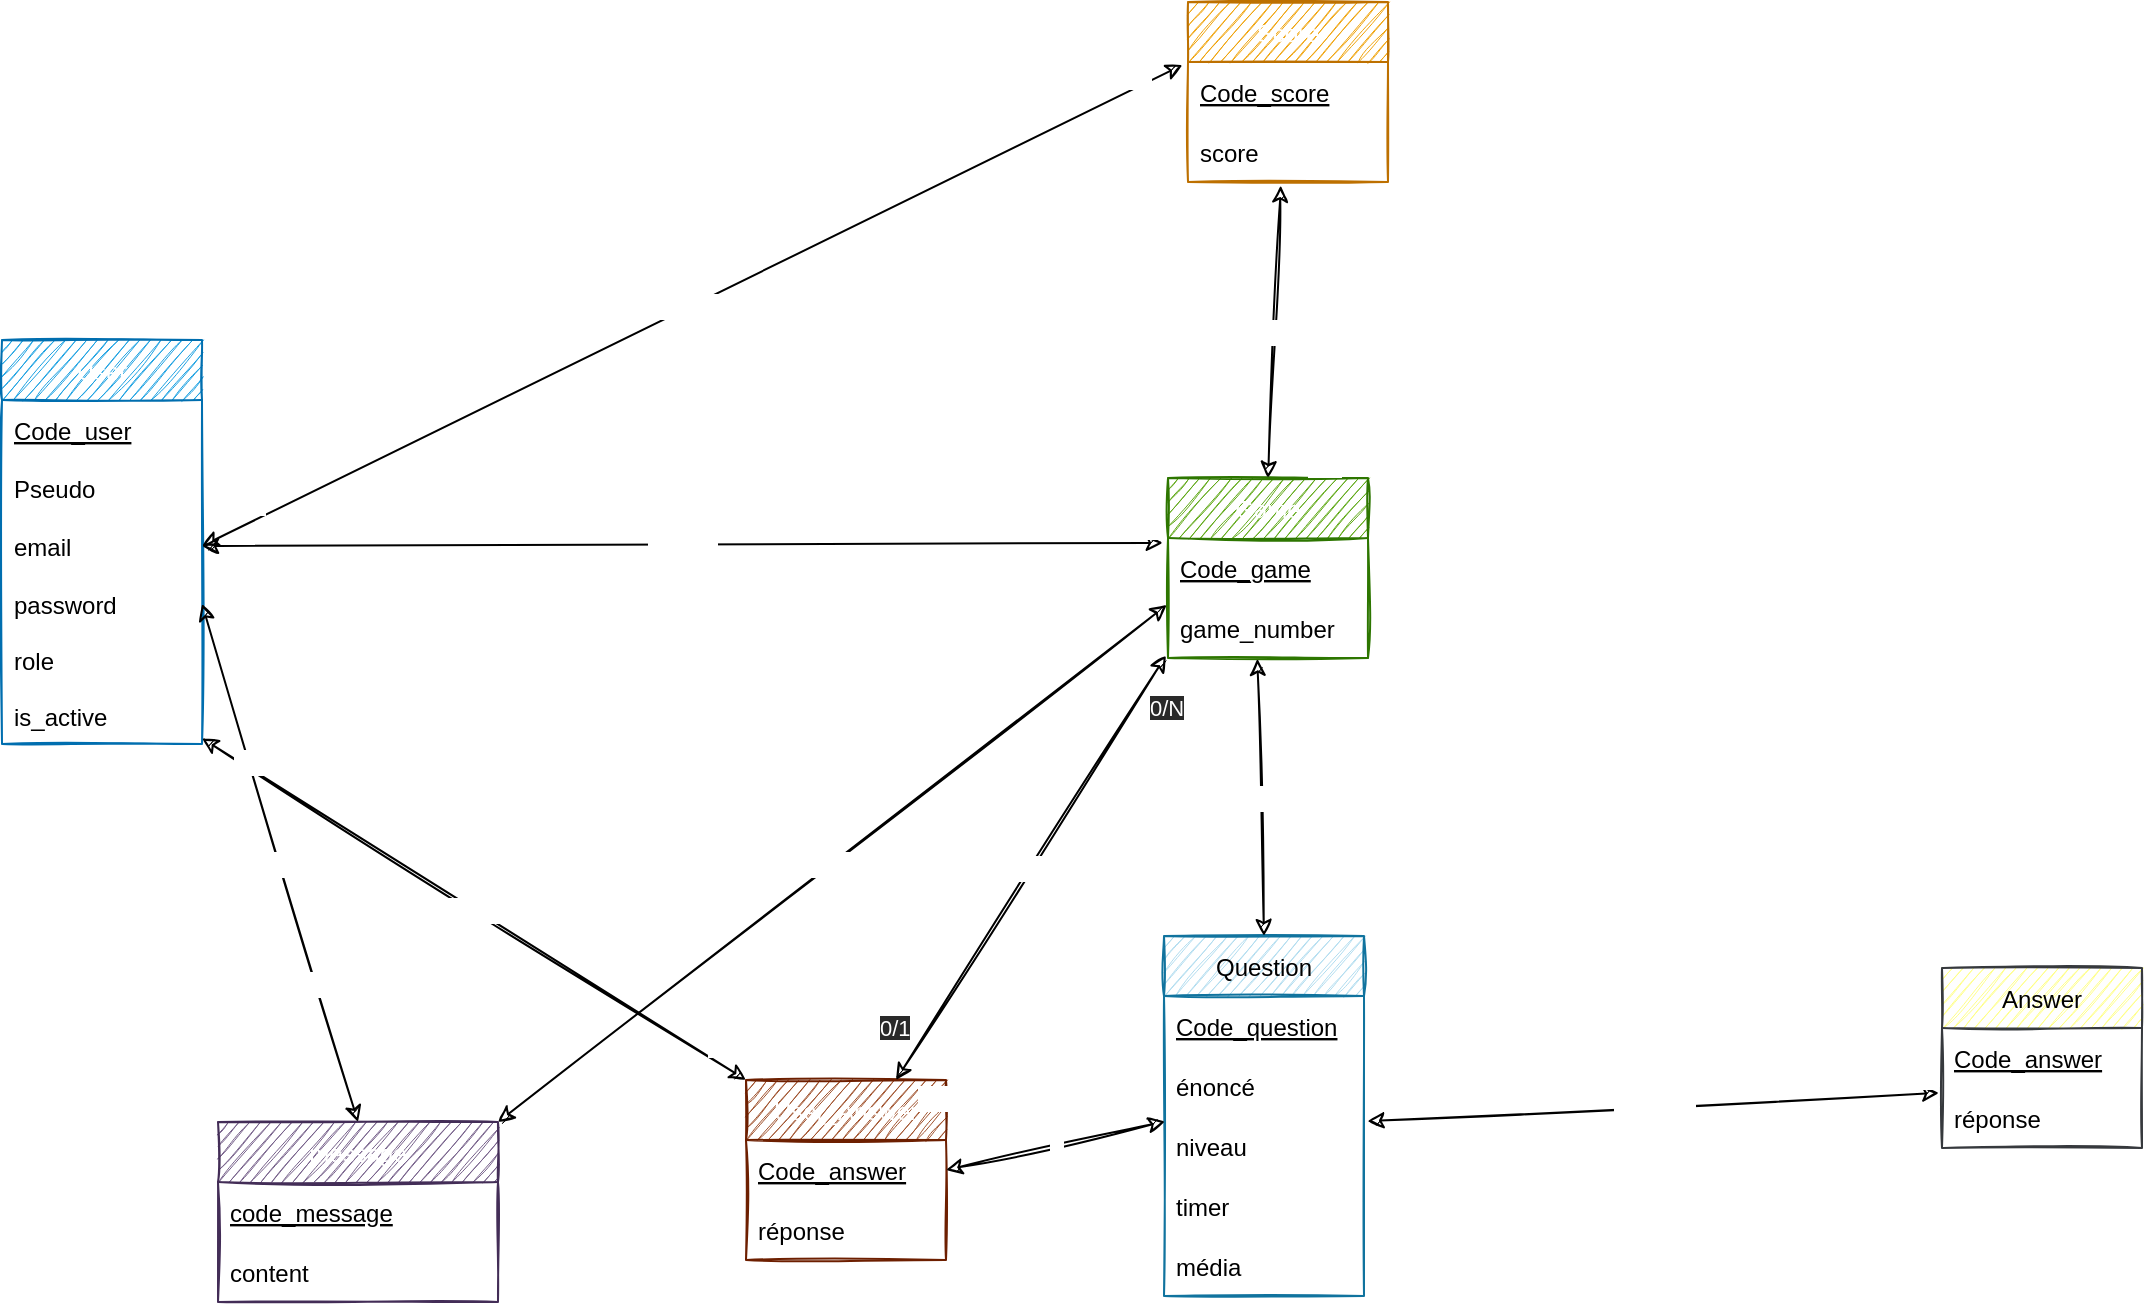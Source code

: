 <mxfile>
    <diagram id="3xxxpGB8uzVEkUUVOhj-" name="Page-1">
        <mxGraphModel dx="3107" dy="1692" grid="0" gridSize="10" guides="1" tooltips="1" connect="1" arrows="1" fold="1" page="0" pageScale="1" pageWidth="827" pageHeight="1169" background="none" math="0" shadow="0">
            <root>
                <mxCell id="0"/>
                <mxCell id="1" parent="0"/>
                <mxCell id="93" value="User" style="swimlane;fontStyle=0;childLayout=stackLayout;horizontal=1;startSize=30;horizontalStack=0;resizeParent=1;resizeParentMax=0;resizeLast=0;collapsible=1;marginBottom=0;fillColor=#1ba1e2;fontColor=#ffffff;strokeColor=#006EAF;rounded=0;sketch=1;" parent="1" vertex="1">
                    <mxGeometry x="-1635" y="-616" width="100" height="202" as="geometry">
                        <mxRectangle x="-1184" y="-603" width="52" height="30" as="alternateBounds"/>
                    </mxGeometry>
                </mxCell>
                <mxCell id="94" value="Code_user" style="text;strokeColor=none;fillColor=none;align=left;verticalAlign=middle;spacingLeft=4;spacingRight=4;overflow=hidden;points=[[0,0.5],[1,0.5]];portConstraint=eastwest;rotatable=0;fontStyle=4;rounded=0;sketch=1;" parent="93" vertex="1">
                    <mxGeometry y="30" width="100" height="30" as="geometry"/>
                </mxCell>
                <mxCell id="96" value="Pseudo" style="text;strokeColor=none;fillColor=none;align=left;verticalAlign=middle;spacingLeft=4;spacingRight=4;overflow=hidden;points=[[0,0.5],[1,0.5]];portConstraint=eastwest;rotatable=0;rounded=0;sketch=1;" parent="93" vertex="1">
                    <mxGeometry y="60" width="100" height="28" as="geometry"/>
                </mxCell>
                <mxCell id="97" value="email" style="text;strokeColor=none;fillColor=none;align=left;verticalAlign=middle;spacingLeft=4;spacingRight=4;overflow=hidden;points=[[0,0.5],[1,0.5]];portConstraint=eastwest;rotatable=0;rounded=0;sketch=1;" parent="93" vertex="1">
                    <mxGeometry y="88" width="100" height="30" as="geometry"/>
                </mxCell>
                <mxCell id="105" value="password" style="text;strokeColor=none;fillColor=none;align=left;verticalAlign=middle;spacingLeft=4;spacingRight=4;overflow=hidden;points=[[0,0.5],[1,0.5]];portConstraint=eastwest;rotatable=0;rounded=0;sketch=1;" parent="93" vertex="1">
                    <mxGeometry y="118" width="100" height="28" as="geometry"/>
                </mxCell>
                <mxCell id="107" value="role" style="text;strokeColor=none;fillColor=none;align=left;verticalAlign=middle;spacingLeft=4;spacingRight=4;overflow=hidden;points=[[0,0.5],[1,0.5]];portConstraint=eastwest;rotatable=0;rounded=0;sketch=1;" parent="93" vertex="1">
                    <mxGeometry y="146" width="100" height="28" as="geometry"/>
                </mxCell>
                <mxCell id="108" value="is_active" style="text;strokeColor=none;fillColor=none;align=left;verticalAlign=middle;spacingLeft=4;spacingRight=4;overflow=hidden;points=[[0,0.5],[1,0.5]];portConstraint=eastwest;rotatable=0;rounded=0;sketch=1;" parent="93" vertex="1">
                    <mxGeometry y="174" width="100" height="28" as="geometry"/>
                </mxCell>
                <mxCell id="109" value="Game" style="swimlane;fontStyle=0;childLayout=stackLayout;horizontal=1;startSize=30;horizontalStack=0;resizeParent=1;resizeParentMax=0;resizeLast=0;collapsible=1;marginBottom=0;fillColor=#60a917;fontColor=#ffffff;strokeColor=#2D7600;rounded=0;sketch=1;" parent="1" vertex="1">
                    <mxGeometry x="-1052" y="-547" width="100" height="90" as="geometry">
                        <mxRectangle x="-1184" y="-603" width="52" height="30" as="alternateBounds"/>
                    </mxGeometry>
                </mxCell>
                <mxCell id="110" value="Code_game" style="text;strokeColor=none;fillColor=none;align=left;verticalAlign=middle;spacingLeft=4;spacingRight=4;overflow=hidden;points=[[0,0.5],[1,0.5]];portConstraint=eastwest;rotatable=0;fontStyle=4;rounded=0;sketch=1;" parent="109" vertex="1">
                    <mxGeometry y="30" width="100" height="30" as="geometry"/>
                </mxCell>
                <mxCell id="279" value="game_number" style="text;strokeColor=none;fillColor=none;align=left;verticalAlign=middle;spacingLeft=4;spacingRight=4;overflow=hidden;points=[[0,0.5],[1,0.5]];portConstraint=eastwest;rotatable=0;fontStyle=0;rounded=0;sketch=1;" parent="109" vertex="1">
                    <mxGeometry y="60" width="100" height="30" as="geometry"/>
                </mxCell>
                <mxCell id="122" value="Score" style="swimlane;fontStyle=0;childLayout=stackLayout;horizontal=1;startSize=30;horizontalStack=0;resizeParent=1;resizeParentMax=0;resizeLast=0;collapsible=1;marginBottom=0;fillColor=#f0a30a;strokeColor=#BD7000;rounded=0;fontColor=#FFFFFF;sketch=1;" parent="1" vertex="1">
                    <mxGeometry x="-1042" y="-785" width="100" height="90" as="geometry">
                        <mxRectangle x="-1184" y="-603" width="52" height="30" as="alternateBounds"/>
                    </mxGeometry>
                </mxCell>
                <mxCell id="123" value="Code_score" style="text;strokeColor=none;fillColor=none;align=left;verticalAlign=middle;spacingLeft=4;spacingRight=4;overflow=hidden;points=[[0,0.5],[1,0.5]];portConstraint=eastwest;rotatable=0;fontStyle=4;rounded=0;sketch=1;" parent="122" vertex="1">
                    <mxGeometry y="30" width="100" height="30" as="geometry"/>
                </mxCell>
                <mxCell id="267" value="score" style="text;strokeColor=none;fillColor=none;align=left;verticalAlign=middle;spacingLeft=4;spacingRight=4;overflow=hidden;points=[[0,0.5],[1,0.5]];portConstraint=eastwest;rotatable=0;fontStyle=0;rounded=0;sketch=1;" parent="122" vertex="1">
                    <mxGeometry y="60" width="100" height="30" as="geometry"/>
                </mxCell>
                <mxCell id="147" value="" style="endArrow=classic;html=1;fontColor=#FFFFFF;startArrow=classic;startFill=1;entryX=-0.028;entryY=0.05;entryDx=0;entryDy=0;entryPerimeter=0;exitX=1;exitY=0.5;exitDx=0;exitDy=0;sketch=1;" parent="1" source="97" target="123" edge="1">
                    <mxGeometry relative="1" as="geometry">
                        <mxPoint x="-1187" y="-545" as="sourcePoint"/>
                        <mxPoint x="-923" y="-702" as="targetPoint"/>
                    </mxGeometry>
                </mxCell>
                <mxCell id="148" value="Obtient" style="edgeLabel;resizable=0;html=1;align=center;verticalAlign=middle;fontColor=#FFFFFF;sketch=1;" parent="147" connectable="0" vertex="1">
                    <mxGeometry relative="1" as="geometry"/>
                </mxCell>
                <mxCell id="149" value="0/N" style="edgeLabel;resizable=0;html=1;align=left;verticalAlign=bottom;fontColor=#FFFFFF;sketch=1;" parent="147" connectable="0" vertex="1">
                    <mxGeometry x="-1" relative="1" as="geometry">
                        <mxPoint x="13" y="-14" as="offset"/>
                    </mxGeometry>
                </mxCell>
                <mxCell id="150" value="1/1" style="edgeLabel;resizable=0;html=1;align=right;verticalAlign=bottom;fontColor=#FFFFFF;sketch=1;" parent="147" connectable="0" vertex="1">
                    <mxGeometry x="1" relative="1" as="geometry">
                        <mxPoint x="-15" y="14" as="offset"/>
                    </mxGeometry>
                </mxCell>
                <mxCell id="158" value="" style="endArrow=classic;html=1;fontColor=#FFFFFF;entryX=-0.026;entryY=0.081;entryDx=0;entryDy=0;entryPerimeter=0;startArrow=classic;startFill=1;exitX=1;exitY=0.5;exitDx=0;exitDy=0;sketch=1;" parent="1" source="97" target="110" edge="1">
                    <mxGeometry relative="1" as="geometry">
                        <mxPoint x="-1193" y="-545" as="sourcePoint"/>
                        <mxPoint x="-964" y="-714" as="targetPoint"/>
                    </mxGeometry>
                </mxCell>
                <mxCell id="159" value="Rejoint" style="edgeLabel;resizable=0;html=1;align=center;verticalAlign=middle;fontColor=#FFFFFF;sketch=1;" parent="158" connectable="0" vertex="1">
                    <mxGeometry relative="1" as="geometry"/>
                </mxCell>
                <mxCell id="160" value="0/N" style="edgeLabel;resizable=0;html=1;align=left;verticalAlign=bottom;fontColor=#FFFFFF;sketch=1;" parent="158" connectable="0" vertex="1">
                    <mxGeometry x="-1" relative="1" as="geometry">
                        <mxPoint x="14" y="20" as="offset"/>
                    </mxGeometry>
                </mxCell>
                <mxCell id="161" value="1/N" style="edgeLabel;resizable=0;html=1;align=right;verticalAlign=bottom;fontColor=#FFFFFF;sketch=1;" parent="158" connectable="0" vertex="1">
                    <mxGeometry x="1" relative="1" as="geometry"/>
                </mxCell>
                <mxCell id="162" value="Question" style="swimlane;fontStyle=0;childLayout=stackLayout;horizontal=1;startSize=30;horizontalStack=0;resizeParent=1;resizeParentMax=0;resizeLast=0;collapsible=1;marginBottom=0;fillColor=#b1ddf0;strokeColor=#10739e;rounded=0;sketch=1;" parent="1" vertex="1">
                    <mxGeometry x="-1054" y="-318" width="100" height="180" as="geometry">
                        <mxRectangle x="-1184" y="-603" width="52" height="30" as="alternateBounds"/>
                    </mxGeometry>
                </mxCell>
                <mxCell id="171" value="Code_question" style="text;strokeColor=none;fillColor=none;align=left;verticalAlign=middle;spacingLeft=4;spacingRight=4;overflow=hidden;points=[[0,0.5],[1,0.5]];portConstraint=eastwest;rotatable=0;fontStyle=4;rounded=0;sketch=1;" parent="162" vertex="1">
                    <mxGeometry y="30" width="100" height="30" as="geometry"/>
                </mxCell>
                <mxCell id="168" value="énoncé" style="text;strokeColor=none;fillColor=none;align=left;verticalAlign=middle;spacingLeft=4;spacingRight=4;overflow=hidden;points=[[0,0.5],[1,0.5]];portConstraint=eastwest;rotatable=0;fontStyle=0;rounded=0;sketch=1;" parent="162" vertex="1">
                    <mxGeometry y="60" width="100" height="30" as="geometry"/>
                </mxCell>
                <mxCell id="170" value="niveau" style="text;strokeColor=none;fillColor=none;align=left;verticalAlign=middle;spacingLeft=4;spacingRight=4;overflow=hidden;points=[[0,0.5],[1,0.5]];portConstraint=eastwest;rotatable=0;fontStyle=0;rounded=0;sketch=1;" parent="162" vertex="1">
                    <mxGeometry y="90" width="100" height="30" as="geometry"/>
                </mxCell>
                <mxCell id="172" value="timer" style="text;strokeColor=none;fillColor=none;align=left;verticalAlign=middle;spacingLeft=4;spacingRight=4;overflow=hidden;points=[[0,0.5],[1,0.5]];portConstraint=eastwest;rotatable=0;fontStyle=0;rounded=0;sketch=1;" parent="162" vertex="1">
                    <mxGeometry y="120" width="100" height="30" as="geometry"/>
                </mxCell>
                <mxCell id="163" value="média" style="text;strokeColor=none;fillColor=none;align=left;verticalAlign=middle;spacingLeft=4;spacingRight=4;overflow=hidden;points=[[0,0.5],[1,0.5]];portConstraint=eastwest;rotatable=0;fontStyle=0;rounded=0;sketch=1;" parent="162" vertex="1">
                    <mxGeometry y="150" width="100" height="30" as="geometry"/>
                </mxCell>
                <mxCell id="164" value="Answer" style="swimlane;fontStyle=0;childLayout=stackLayout;horizontal=1;startSize=30;horizontalStack=0;resizeParent=1;resizeParentMax=0;resizeLast=0;collapsible=1;marginBottom=0;fillColor=#ffff88;strokeColor=#36393d;rounded=0;sketch=1;" parent="1" vertex="1">
                    <mxGeometry x="-665" y="-302" width="100" height="90" as="geometry">
                        <mxRectangle x="-1184" y="-603" width="52" height="30" as="alternateBounds"/>
                    </mxGeometry>
                </mxCell>
                <mxCell id="174" value="Code_answer" style="text;strokeColor=none;fillColor=none;align=left;verticalAlign=middle;spacingLeft=4;spacingRight=4;overflow=hidden;points=[[0,0.5],[1,0.5]];portConstraint=eastwest;rotatable=0;fontStyle=4;rounded=0;sketch=1;" parent="164" vertex="1">
                    <mxGeometry y="30" width="100" height="30" as="geometry"/>
                </mxCell>
                <mxCell id="173" value="réponse" style="text;strokeColor=none;fillColor=none;align=left;verticalAlign=middle;spacingLeft=4;spacingRight=4;overflow=hidden;points=[[0,0.5],[1,0.5]];portConstraint=eastwest;rotatable=0;fontStyle=0;rounded=0;sketch=1;" parent="164" vertex="1">
                    <mxGeometry y="60" width="100" height="30" as="geometry"/>
                </mxCell>
                <mxCell id="175" value="" style="endArrow=classic;html=1;fontColor=#FFFFFF;entryX=-0.015;entryY=0.082;entryDx=0;entryDy=0;entryPerimeter=0;exitX=1.017;exitY=1.086;exitDx=0;exitDy=0;exitPerimeter=0;startArrow=classic;startFill=1;sketch=1;" parent="1" source="168" target="173" edge="1">
                    <mxGeometry relative="1" as="geometry">
                        <mxPoint x="-1122" y="-294.43" as="sourcePoint"/>
                        <mxPoint x="-812.6" y="-297.0" as="targetPoint"/>
                    </mxGeometry>
                </mxCell>
                <mxCell id="176" value="possède" style="edgeLabel;resizable=0;html=1;align=center;verticalAlign=middle;fontColor=#FFFFFF;sketch=1;" parent="175" connectable="0" vertex="1">
                    <mxGeometry relative="1" as="geometry"/>
                </mxCell>
                <mxCell id="177" value="0/1" style="edgeLabel;resizable=0;html=1;align=left;verticalAlign=bottom;fontColor=#FFFFFF;sketch=1;" parent="175" connectable="0" vertex="1">
                    <mxGeometry x="-1" relative="1" as="geometry">
                        <mxPoint y="21" as="offset"/>
                    </mxGeometry>
                </mxCell>
                <mxCell id="178" value="1/1" style="edgeLabel;resizable=0;html=1;align=right;verticalAlign=bottom;fontColor=#FFFFFF;sketch=1;" parent="175" connectable="0" vertex="1">
                    <mxGeometry x="1" relative="1" as="geometry"/>
                </mxCell>
                <mxCell id="179" value="" style="endArrow=classic;html=1;fontColor=#FFFFFF;entryX=0.447;entryY=1.013;entryDx=0;entryDy=0;entryPerimeter=0;startArrow=classic;startFill=1;exitX=0.5;exitY=0;exitDx=0;exitDy=0;sketch=1;" parent="1" source="162" target="279" edge="1">
                    <mxGeometry relative="1" as="geometry">
                        <mxPoint x="-1183" y="-532" as="sourcePoint"/>
                        <mxPoint x="-873.6" y="-534.57" as="targetPoint"/>
                    </mxGeometry>
                </mxCell>
                <mxCell id="180" value="Comprends" style="edgeLabel;resizable=0;html=1;align=center;verticalAlign=middle;fontColor=#FFFFFF;sketch=1;" parent="179" connectable="0" vertex="1">
                    <mxGeometry relative="1" as="geometry"/>
                </mxCell>
                <mxCell id="181" value="0/N" style="edgeLabel;resizable=0;html=1;align=left;verticalAlign=bottom;fontColor=#FFFFFF;sketch=1;" parent="179" connectable="0" vertex="1">
                    <mxGeometry x="-1" relative="1" as="geometry">
                        <mxPoint y="-14" as="offset"/>
                    </mxGeometry>
                </mxCell>
                <mxCell id="182" value="N/N" style="edgeLabel;resizable=0;html=1;align=right;verticalAlign=bottom;fontColor=#FFFFFF;sketch=1;" parent="179" connectable="0" vertex="1">
                    <mxGeometry x="1" relative="1" as="geometry">
                        <mxPoint x="31" y="20" as="offset"/>
                    </mxGeometry>
                </mxCell>
                <mxCell id="183" value="" style="endArrow=classic;html=1;fontColor=#FFFFFF;startArrow=classic;startFill=1;entryX=0.464;entryY=1.06;entryDx=0;entryDy=0;entryPerimeter=0;exitX=0.5;exitY=0;exitDx=0;exitDy=0;sketch=1;" parent="1" source="109" target="267" edge="1">
                    <mxGeometry relative="1" as="geometry">
                        <mxPoint x="-828" y="-582" as="sourcePoint"/>
                        <mxPoint x="-838" y="-732" as="targetPoint"/>
                    </mxGeometry>
                </mxCell>
                <mxCell id="184" value="Attribue" style="edgeLabel;resizable=0;html=1;align=center;verticalAlign=middle;fontColor=#FFFFFF;sketch=1;" parent="183" connectable="0" vertex="1">
                    <mxGeometry relative="1" as="geometry"/>
                </mxCell>
                <mxCell id="185" value="1/N" style="edgeLabel;resizable=0;html=1;align=left;verticalAlign=bottom;fontColor=#FFFFFF;sketch=1;" parent="183" connectable="0" vertex="1">
                    <mxGeometry x="-1" relative="1" as="geometry">
                        <mxPoint x="18" y="1" as="offset"/>
                    </mxGeometry>
                </mxCell>
                <mxCell id="186" value="1/1" style="edgeLabel;resizable=0;html=1;align=right;verticalAlign=bottom;fontColor=#FFFFFF;sketch=1;" parent="183" connectable="0" vertex="1">
                    <mxGeometry x="1" relative="1" as="geometry">
                        <mxPoint x="-8" y="23" as="offset"/>
                    </mxGeometry>
                </mxCell>
                <mxCell id="187" value="message" style="swimlane;fontStyle=0;childLayout=stackLayout;horizontal=1;startSize=30;horizontalStack=0;resizeParent=1;resizeParentMax=0;resizeLast=0;collapsible=1;marginBottom=0;fillColor=#76608a;fontColor=#ffffff;strokeColor=#432D57;rounded=0;sketch=1;" parent="1" vertex="1">
                    <mxGeometry x="-1527" y="-225" width="140" height="90" as="geometry"/>
                </mxCell>
                <mxCell id="188" value="code_message" style="text;strokeColor=none;fillColor=none;align=left;verticalAlign=middle;spacingLeft=4;spacingRight=4;overflow=hidden;points=[[0,0.5],[1,0.5]];portConstraint=eastwest;rotatable=0;fontStyle=4;rounded=0;sketch=1;" parent="187" vertex="1">
                    <mxGeometry y="30" width="140" height="30" as="geometry"/>
                </mxCell>
                <mxCell id="189" value="content" style="text;strokeColor=none;fillColor=none;align=left;verticalAlign=middle;spacingLeft=4;spacingRight=4;overflow=hidden;points=[[0,0.5],[1,0.5]];portConstraint=eastwest;rotatable=0;rounded=0;sketch=1;" parent="187" vertex="1">
                    <mxGeometry y="60" width="140" height="30" as="geometry"/>
                </mxCell>
                <mxCell id="192" value="" style="endArrow=classic;html=1;fontColor=#FFFFFF;startArrow=classic;startFill=1;entryX=1;entryY=0.5;entryDx=0;entryDy=0;exitX=0.5;exitY=0;exitDx=0;exitDy=0;sketch=1;" parent="1" source="187" target="105" edge="1">
                    <mxGeometry relative="1" as="geometry">
                        <mxPoint x="-1215" y="-440" as="sourcePoint"/>
                        <mxPoint x="-1361.8" y="-459" as="targetPoint"/>
                    </mxGeometry>
                </mxCell>
                <mxCell id="193" value="Envoie" style="edgeLabel;resizable=0;html=1;align=center;verticalAlign=middle;fontColor=#FFFFFF;sketch=1;" parent="192" connectable="0" vertex="1">
                    <mxGeometry relative="1" as="geometry"/>
                </mxCell>
                <mxCell id="195" value="0/N" style="edgeLabel;resizable=0;html=1;align=right;verticalAlign=bottom;fontColor=#FFFFFF;sketch=1;" parent="192" connectable="0" vertex="1">
                    <mxGeometry x="1" relative="1" as="geometry">
                        <mxPoint x="27" y="13" as="offset"/>
                    </mxGeometry>
                </mxCell>
                <mxCell id="201" value="User_Answer" style="swimlane;fontStyle=0;childLayout=stackLayout;horizontal=1;startSize=30;horizontalStack=0;resizeParent=1;resizeParentMax=0;resizeLast=0;collapsible=1;marginBottom=0;fillColor=#a0522d;strokeColor=#6D1F00;rounded=0;fontColor=#ffffff;sketch=1;" parent="1" vertex="1">
                    <mxGeometry x="-1263" y="-246" width="100" height="90" as="geometry">
                        <mxRectangle x="-1184" y="-603" width="52" height="30" as="alternateBounds"/>
                    </mxGeometry>
                </mxCell>
                <mxCell id="202" value="Code_answer" style="text;strokeColor=none;fillColor=none;align=left;verticalAlign=middle;spacingLeft=4;spacingRight=4;overflow=hidden;points=[[0,0.5],[1,0.5]];portConstraint=eastwest;rotatable=0;fontStyle=4;rounded=0;sketch=1;" parent="201" vertex="1">
                    <mxGeometry y="30" width="100" height="30" as="geometry"/>
                </mxCell>
                <mxCell id="203" value="réponse" style="text;strokeColor=none;fillColor=none;align=left;verticalAlign=middle;spacingLeft=4;spacingRight=4;overflow=hidden;points=[[0,0.5],[1,0.5]];portConstraint=eastwest;rotatable=0;fontStyle=0;rounded=0;sketch=1;" parent="201" vertex="1">
                    <mxGeometry y="60" width="100" height="30" as="geometry"/>
                </mxCell>
                <mxCell id="204" value="" style="endArrow=classic;html=1;fontColor=#FFFFFF;startArrow=classic;startFill=1;entryX=-0.006;entryY=1.115;entryDx=0;entryDy=0;exitX=1;exitY=0;exitDx=0;exitDy=0;entryPerimeter=0;sketch=1;" parent="1" source="187" target="110" edge="1">
                    <mxGeometry relative="1" as="geometry">
                        <mxPoint x="-1241" y="-233" as="sourcePoint"/>
                        <mxPoint x="-1317" y="-439" as="targetPoint"/>
                    </mxGeometry>
                </mxCell>
                <mxCell id="205" value="fait partie" style="edgeLabel;resizable=0;html=1;align=center;verticalAlign=middle;fontColor=#FFFFFF;sketch=1;" parent="204" connectable="0" vertex="1">
                    <mxGeometry relative="1" as="geometry"/>
                </mxCell>
                <mxCell id="207" value="1/1" style="edgeLabel;resizable=0;html=1;align=right;verticalAlign=bottom;fontColor=#FFFFFF;sketch=1;" parent="1" connectable="0" vertex="1">
                    <mxGeometry x="-1471.997" y="-285.996" as="geometry"/>
                </mxCell>
                <mxCell id="208" value="1/1" style="edgeLabel;resizable=0;html=1;align=right;verticalAlign=bottom;fontColor=#FFFFFF;sketch=1;" parent="1" connectable="0" vertex="1">
                    <mxGeometry x="-1377.997" y="-224.996" as="geometry">
                        <mxPoint x="3" y="-15" as="offset"/>
                    </mxGeometry>
                </mxCell>
                <mxCell id="209" value="0/N" style="edgeLabel;resizable=0;html=1;align=right;verticalAlign=bottom;fontColor=#FFFFFF;sketch=1;" parent="1" connectable="0" vertex="1">
                    <mxGeometry x="-1067.997" y="-475.996" as="geometry"/>
                </mxCell>
                <mxCell id="280" value="" style="endArrow=classic;html=1;fontColor=#FFFFFF;exitX=0.005;exitY=0.093;exitDx=0;exitDy=0;startArrow=classic;startFill=1;sketch=1;entryX=1;entryY=0.5;entryDx=0;entryDy=0;exitPerimeter=0;" parent="1" source="170" target="202" edge="1">
                    <mxGeometry relative="1" as="geometry">
                        <mxPoint x="-942.0" y="-360.0" as="sourcePoint"/>
                        <mxPoint x="-750" y="-476" as="targetPoint"/>
                    </mxGeometry>
                </mxCell>
                <mxCell id="281" value="a&lt;br&gt;" style="edgeLabel;resizable=0;html=1;align=center;verticalAlign=middle;fontColor=#FFFFFF;sketch=1;" parent="280" connectable="0" vertex="1">
                    <mxGeometry relative="1" as="geometry"/>
                </mxCell>
                <mxCell id="283" value="1/1" style="edgeLabel;resizable=0;html=1;align=right;verticalAlign=bottom;fontColor=#FFFFFF;sketch=1;" parent="280" connectable="0" vertex="1">
                    <mxGeometry x="1" relative="1" as="geometry">
                        <mxPoint x="26" y="18" as="offset"/>
                    </mxGeometry>
                </mxCell>
                <mxCell id="284" value="" style="endArrow=classic;html=1;fontColor=#FFFFFF;entryX=0;entryY=0;entryDx=0;entryDy=0;startArrow=classic;startFill=1;exitX=1;exitY=0.898;exitDx=0;exitDy=0;sketch=1;exitPerimeter=0;" parent="1" source="108" target="201" edge="1">
                    <mxGeometry relative="1" as="geometry">
                        <mxPoint x="-1525" y="-503" as="sourcePoint"/>
                        <mxPoint x="-1044.6" y="-504.57" as="targetPoint"/>
                    </mxGeometry>
                </mxCell>
                <mxCell id="285" value="réponds" style="edgeLabel;resizable=0;html=1;align=center;verticalAlign=middle;fontColor=#FFFFFF;sketch=1;" parent="284" connectable="0" vertex="1">
                    <mxGeometry relative="1" as="geometry"/>
                </mxCell>
                <mxCell id="286" value="0/N" style="edgeLabel;resizable=0;html=1;align=left;verticalAlign=bottom;fontColor=#FFFFFF;sketch=1;" parent="284" connectable="0" vertex="1">
                    <mxGeometry x="-1" relative="1" as="geometry">
                        <mxPoint x="14" y="20" as="offset"/>
                    </mxGeometry>
                </mxCell>
                <mxCell id="287" value="1/1" style="edgeLabel;resizable=0;html=1;align=right;verticalAlign=bottom;fontColor=#FFFFFF;sketch=1;" parent="284" connectable="0" vertex="1">
                    <mxGeometry x="1" relative="1" as="geometry">
                        <mxPoint x="-3" y="-9" as="offset"/>
                    </mxGeometry>
                </mxCell>
                <mxCell id="288" value="0/1" style="edgeLabel;resizable=0;html=1;align=left;verticalAlign=bottom;fontColor=#FFFFFF;sketch=1;" parent="1" connectable="0" vertex="1">
                    <mxGeometry x="-1084.0" y="-228.0" as="geometry"/>
                </mxCell>
                <mxCell id="364" value="" style="endArrow=classic;html=1;fontColor=#FFFFFF;exitX=-0.01;exitY=0.96;exitDx=0;exitDy=0;startArrow=classic;startFill=1;sketch=1;entryX=0.75;entryY=0;entryDx=0;entryDy=0;exitPerimeter=0;" edge="1" parent="1" source="279" target="201">
                    <mxGeometry relative="1" as="geometry">
                        <mxPoint x="-1084" y="-310.21" as="sourcePoint"/>
                        <mxPoint x="-1193.5" y="-286" as="targetPoint"/>
                    </mxGeometry>
                </mxCell>
                <mxCell id="365" value="comprends" style="edgeLabel;resizable=0;html=1;align=center;verticalAlign=middle;fontColor=#FFFFFF;sketch=1;" connectable="0" vertex="1" parent="364">
                    <mxGeometry relative="1" as="geometry"/>
                </mxCell>
                <mxCell id="366" value="1/1" style="edgeLabel;resizable=0;html=1;align=right;verticalAlign=bottom;fontColor=#FFFFFF;sketch=1;" connectable="0" vertex="1" parent="364">
                    <mxGeometry x="1" relative="1" as="geometry">
                        <mxPoint x="26" y="18" as="offset"/>
                    </mxGeometry>
                </mxCell>
                <mxCell id="367" value="&lt;span style=&quot;color: rgb(255, 255, 255); font-family: helvetica; font-size: 11px; font-style: normal; font-weight: 400; letter-spacing: normal; text-align: left; text-indent: 0px; text-transform: none; word-spacing: 0px; background-color: rgb(42, 42, 42); display: inline; float: none;&quot;&gt;0/1&lt;/span&gt;" style="text;whiteSpace=wrap;html=1;" vertex="1" parent="1">
                    <mxGeometry x="-1197.998" y="-285.993" width="35" height="29" as="geometry"/>
                </mxCell>
                <mxCell id="368" value="&lt;span style=&quot;color: rgb(255 , 255 , 255) ; font-family: &amp;#34;helvetica&amp;#34; ; font-size: 11px ; font-style: normal ; font-weight: 400 ; letter-spacing: normal ; text-align: left ; text-indent: 0px ; text-transform: none ; word-spacing: 0px ; background-color: rgb(42 , 42 , 42) ; display: inline ; float: none&quot;&gt;0/N&lt;/span&gt;" style="text;whiteSpace=wrap;html=1;" vertex="1" parent="1">
                    <mxGeometry x="-1062.998" y="-446.003" width="35" height="29" as="geometry"/>
                </mxCell>
            </root>
        </mxGraphModel>
    </diagram>
    <diagram id="fOvVJ5IIrl5qBZ8FNNcn" name="Page-1">
        <mxGraphModel dx="2634" dy="1188" grid="1" gridSize="10" guides="1" tooltips="1" connect="1" arrows="1" fold="1" page="1" pageScale="1" pageWidth="827" pageHeight="1169" math="0" shadow="0">
            <root>
                <mxCell id="0"/>
                <mxCell id="1" parent="0"/>
            </root>
        </mxGraphModel>
    </diagram>
</mxfile>